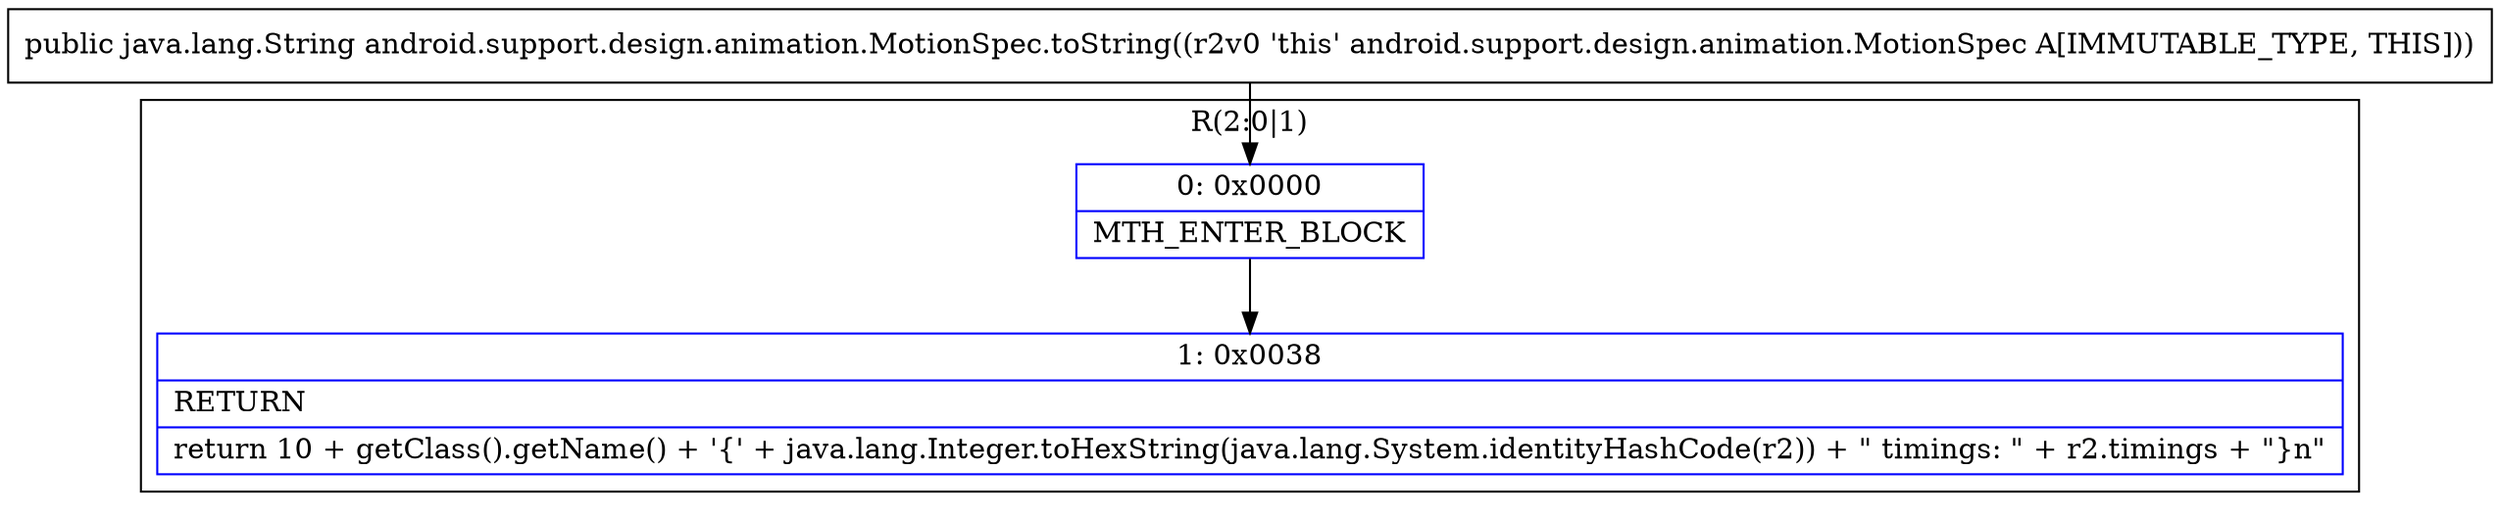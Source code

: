digraph "CFG forandroid.support.design.animation.MotionSpec.toString()Ljava\/lang\/String;" {
subgraph cluster_Region_295570620 {
label = "R(2:0|1)";
node [shape=record,color=blue];
Node_0 [shape=record,label="{0\:\ 0x0000|MTH_ENTER_BLOCK\l}"];
Node_1 [shape=record,label="{1\:\ 0x0038|RETURN\l|return 10 + getClass().getName() + '\{' + java.lang.Integer.toHexString(java.lang.System.identityHashCode(r2)) + \" timings: \" + r2.timings + \"\}n\"\l}"];
}
MethodNode[shape=record,label="{public java.lang.String android.support.design.animation.MotionSpec.toString((r2v0 'this' android.support.design.animation.MotionSpec A[IMMUTABLE_TYPE, THIS])) }"];
MethodNode -> Node_0;
Node_0 -> Node_1;
}

